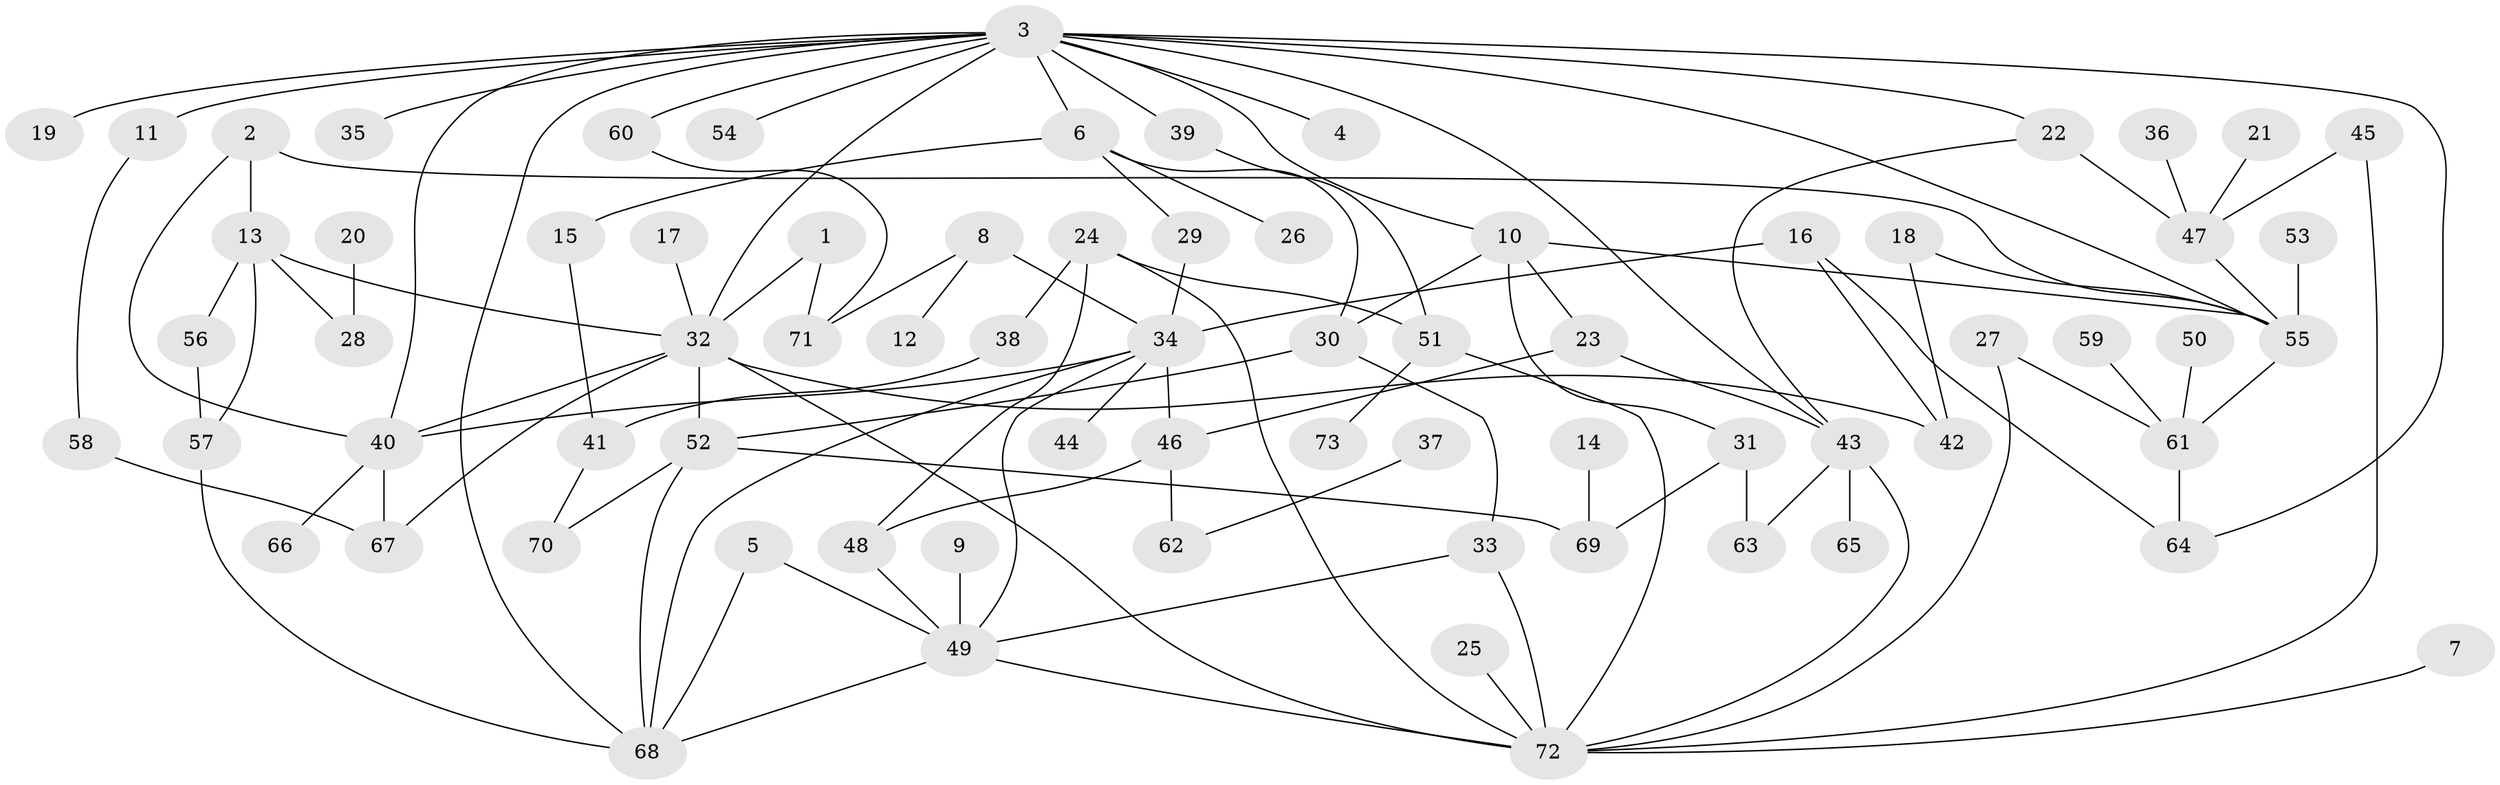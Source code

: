// original degree distribution, {10: 0.006896551724137931, 5: 0.041379310344827586, 2: 0.30344827586206896, 8: 0.013793103448275862, 4: 0.11724137931034483, 6: 0.020689655172413793, 7: 0.006896551724137931, 3: 0.20689655172413793, 1: 0.2827586206896552}
// Generated by graph-tools (version 1.1) at 2025/25/03/09/25 03:25:34]
// undirected, 73 vertices, 111 edges
graph export_dot {
graph [start="1"]
  node [color=gray90,style=filled];
  1;
  2;
  3;
  4;
  5;
  6;
  7;
  8;
  9;
  10;
  11;
  12;
  13;
  14;
  15;
  16;
  17;
  18;
  19;
  20;
  21;
  22;
  23;
  24;
  25;
  26;
  27;
  28;
  29;
  30;
  31;
  32;
  33;
  34;
  35;
  36;
  37;
  38;
  39;
  40;
  41;
  42;
  43;
  44;
  45;
  46;
  47;
  48;
  49;
  50;
  51;
  52;
  53;
  54;
  55;
  56;
  57;
  58;
  59;
  60;
  61;
  62;
  63;
  64;
  65;
  66;
  67;
  68;
  69;
  70;
  71;
  72;
  73;
  1 -- 32 [weight=1.0];
  1 -- 71 [weight=1.0];
  2 -- 13 [weight=1.0];
  2 -- 40 [weight=1.0];
  2 -- 55 [weight=1.0];
  3 -- 4 [weight=1.0];
  3 -- 6 [weight=1.0];
  3 -- 10 [weight=1.0];
  3 -- 11 [weight=1.0];
  3 -- 19 [weight=1.0];
  3 -- 22 [weight=1.0];
  3 -- 32 [weight=1.0];
  3 -- 35 [weight=1.0];
  3 -- 39 [weight=1.0];
  3 -- 40 [weight=1.0];
  3 -- 43 [weight=1.0];
  3 -- 54 [weight=1.0];
  3 -- 55 [weight=1.0];
  3 -- 60 [weight=1.0];
  3 -- 64 [weight=1.0];
  3 -- 68 [weight=1.0];
  5 -- 49 [weight=1.0];
  5 -- 68 [weight=1.0];
  6 -- 15 [weight=1.0];
  6 -- 26 [weight=1.0];
  6 -- 29 [weight=1.0];
  6 -- 30 [weight=1.0];
  7 -- 72 [weight=1.0];
  8 -- 12 [weight=1.0];
  8 -- 34 [weight=1.0];
  8 -- 71 [weight=1.0];
  9 -- 49 [weight=1.0];
  10 -- 23 [weight=1.0];
  10 -- 30 [weight=1.0];
  10 -- 31 [weight=1.0];
  10 -- 55 [weight=1.0];
  11 -- 58 [weight=1.0];
  13 -- 28 [weight=1.0];
  13 -- 32 [weight=1.0];
  13 -- 56 [weight=1.0];
  13 -- 57 [weight=1.0];
  14 -- 69 [weight=1.0];
  15 -- 41 [weight=1.0];
  16 -- 34 [weight=1.0];
  16 -- 42 [weight=1.0];
  16 -- 64 [weight=1.0];
  17 -- 32 [weight=1.0];
  18 -- 42 [weight=1.0];
  18 -- 55 [weight=1.0];
  20 -- 28 [weight=1.0];
  21 -- 47 [weight=1.0];
  22 -- 43 [weight=1.0];
  22 -- 47 [weight=1.0];
  23 -- 43 [weight=1.0];
  23 -- 46 [weight=1.0];
  24 -- 38 [weight=1.0];
  24 -- 48 [weight=1.0];
  24 -- 51 [weight=1.0];
  24 -- 72 [weight=1.0];
  25 -- 72 [weight=1.0];
  27 -- 61 [weight=1.0];
  27 -- 72 [weight=1.0];
  29 -- 34 [weight=1.0];
  30 -- 33 [weight=1.0];
  30 -- 52 [weight=1.0];
  31 -- 63 [weight=1.0];
  31 -- 69 [weight=1.0];
  32 -- 40 [weight=1.0];
  32 -- 42 [weight=1.0];
  32 -- 52 [weight=1.0];
  32 -- 67 [weight=1.0];
  32 -- 72 [weight=2.0];
  33 -- 49 [weight=1.0];
  33 -- 72 [weight=1.0];
  34 -- 40 [weight=1.0];
  34 -- 44 [weight=1.0];
  34 -- 46 [weight=1.0];
  34 -- 49 [weight=1.0];
  34 -- 68 [weight=1.0];
  36 -- 47 [weight=1.0];
  37 -- 62 [weight=1.0];
  38 -- 41 [weight=1.0];
  39 -- 51 [weight=1.0];
  40 -- 66 [weight=1.0];
  40 -- 67 [weight=1.0];
  41 -- 70 [weight=1.0];
  43 -- 63 [weight=1.0];
  43 -- 65 [weight=1.0];
  43 -- 72 [weight=1.0];
  45 -- 47 [weight=1.0];
  45 -- 72 [weight=1.0];
  46 -- 48 [weight=1.0];
  46 -- 62 [weight=1.0];
  47 -- 55 [weight=1.0];
  48 -- 49 [weight=1.0];
  49 -- 68 [weight=1.0];
  49 -- 72 [weight=1.0];
  50 -- 61 [weight=1.0];
  51 -- 72 [weight=1.0];
  51 -- 73 [weight=1.0];
  52 -- 68 [weight=1.0];
  52 -- 69 [weight=1.0];
  52 -- 70 [weight=1.0];
  53 -- 55 [weight=1.0];
  55 -- 61 [weight=1.0];
  56 -- 57 [weight=1.0];
  57 -- 68 [weight=1.0];
  58 -- 67 [weight=1.0];
  59 -- 61 [weight=1.0];
  60 -- 71 [weight=1.0];
  61 -- 64 [weight=1.0];
}
